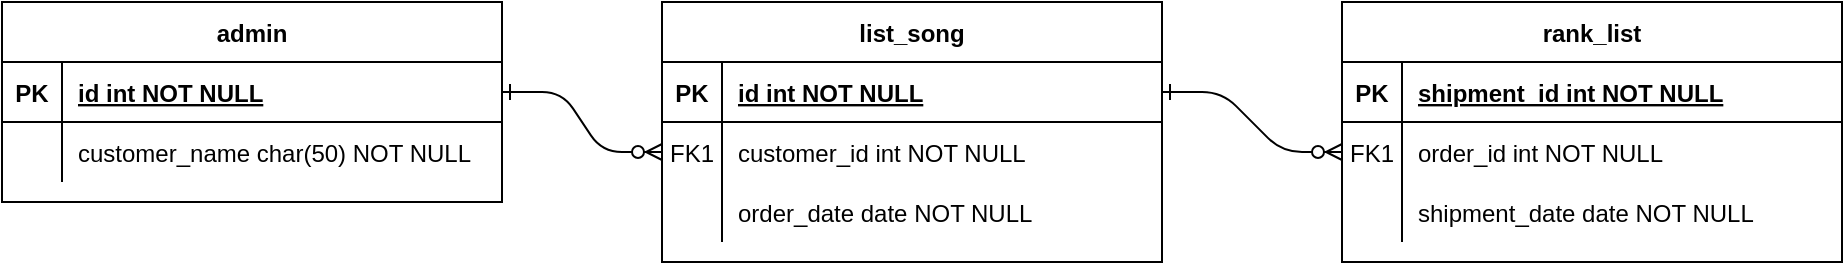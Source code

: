 <mxfile version="21.1.5" type="github" pages="3">
  <diagram id="R2lEEEUBdFMjLlhIrx00" name="Page-1">
    <mxGraphModel dx="1050" dy="581" grid="1" gridSize="10" guides="1" tooltips="1" connect="1" arrows="1" fold="1" page="1" pageScale="1" pageWidth="850" pageHeight="1100" math="0" shadow="0" extFonts="Permanent Marker^https://fonts.googleapis.com/css?family=Permanent+Marker">
      <root>
        <mxCell id="0" />
        <mxCell id="1" parent="0" />
        <mxCell id="C-vyLk0tnHw3VtMMgP7b-1" value="" style="edgeStyle=entityRelationEdgeStyle;endArrow=ERzeroToMany;startArrow=ERone;endFill=1;startFill=0;" parent="1" source="C-vyLk0tnHw3VtMMgP7b-24" target="C-vyLk0tnHw3VtMMgP7b-6" edge="1">
          <mxGeometry width="100" height="100" relative="1" as="geometry">
            <mxPoint x="230" y="660" as="sourcePoint" />
            <mxPoint x="330" y="560" as="targetPoint" />
          </mxGeometry>
        </mxCell>
        <mxCell id="C-vyLk0tnHw3VtMMgP7b-12" value="" style="edgeStyle=entityRelationEdgeStyle;endArrow=ERzeroToMany;startArrow=ERone;endFill=1;startFill=0;" parent="1" source="C-vyLk0tnHw3VtMMgP7b-3" target="C-vyLk0tnHw3VtMMgP7b-17" edge="1">
          <mxGeometry width="100" height="100" relative="1" as="geometry">
            <mxPoint x="290" y="120" as="sourcePoint" />
            <mxPoint x="350" y="145" as="targetPoint" />
          </mxGeometry>
        </mxCell>
        <mxCell id="C-vyLk0tnHw3VtMMgP7b-2" value="list_song" style="shape=table;startSize=30;container=1;collapsible=1;childLayout=tableLayout;fixedRows=1;rowLines=0;fontStyle=1;align=center;resizeLast=1;" parent="1" vertex="1">
          <mxGeometry x="340" y="60" width="250" height="130" as="geometry" />
        </mxCell>
        <mxCell id="C-vyLk0tnHw3VtMMgP7b-3" value="" style="shape=partialRectangle;collapsible=0;dropTarget=0;pointerEvents=0;fillColor=none;points=[[0,0.5],[1,0.5]];portConstraint=eastwest;top=0;left=0;right=0;bottom=1;" parent="C-vyLk0tnHw3VtMMgP7b-2" vertex="1">
          <mxGeometry y="30" width="250" height="30" as="geometry" />
        </mxCell>
        <mxCell id="C-vyLk0tnHw3VtMMgP7b-4" value="PK" style="shape=partialRectangle;overflow=hidden;connectable=0;fillColor=none;top=0;left=0;bottom=0;right=0;fontStyle=1;" parent="C-vyLk0tnHw3VtMMgP7b-3" vertex="1">
          <mxGeometry width="30" height="30" as="geometry">
            <mxRectangle width="30" height="30" as="alternateBounds" />
          </mxGeometry>
        </mxCell>
        <mxCell id="C-vyLk0tnHw3VtMMgP7b-5" value="id int NOT NULL " style="shape=partialRectangle;overflow=hidden;connectable=0;fillColor=none;top=0;left=0;bottom=0;right=0;align=left;spacingLeft=6;fontStyle=5;" parent="C-vyLk0tnHw3VtMMgP7b-3" vertex="1">
          <mxGeometry x="30" width="220" height="30" as="geometry">
            <mxRectangle width="220" height="30" as="alternateBounds" />
          </mxGeometry>
        </mxCell>
        <mxCell id="C-vyLk0tnHw3VtMMgP7b-6" value="" style="shape=partialRectangle;collapsible=0;dropTarget=0;pointerEvents=0;fillColor=none;points=[[0,0.5],[1,0.5]];portConstraint=eastwest;top=0;left=0;right=0;bottom=0;" parent="C-vyLk0tnHw3VtMMgP7b-2" vertex="1">
          <mxGeometry y="60" width="250" height="30" as="geometry" />
        </mxCell>
        <mxCell id="C-vyLk0tnHw3VtMMgP7b-7" value="FK1" style="shape=partialRectangle;overflow=hidden;connectable=0;fillColor=none;top=0;left=0;bottom=0;right=0;" parent="C-vyLk0tnHw3VtMMgP7b-6" vertex="1">
          <mxGeometry width="30" height="30" as="geometry">
            <mxRectangle width="30" height="30" as="alternateBounds" />
          </mxGeometry>
        </mxCell>
        <mxCell id="C-vyLk0tnHw3VtMMgP7b-8" value="customer_id int NOT NULL" style="shape=partialRectangle;overflow=hidden;connectable=0;fillColor=none;top=0;left=0;bottom=0;right=0;align=left;spacingLeft=6;" parent="C-vyLk0tnHw3VtMMgP7b-6" vertex="1">
          <mxGeometry x="30" width="220" height="30" as="geometry">
            <mxRectangle width="220" height="30" as="alternateBounds" />
          </mxGeometry>
        </mxCell>
        <mxCell id="C-vyLk0tnHw3VtMMgP7b-9" value="" style="shape=partialRectangle;collapsible=0;dropTarget=0;pointerEvents=0;fillColor=none;points=[[0,0.5],[1,0.5]];portConstraint=eastwest;top=0;left=0;right=0;bottom=0;" parent="C-vyLk0tnHw3VtMMgP7b-2" vertex="1">
          <mxGeometry y="90" width="250" height="30" as="geometry" />
        </mxCell>
        <mxCell id="C-vyLk0tnHw3VtMMgP7b-10" value="" style="shape=partialRectangle;overflow=hidden;connectable=0;fillColor=none;top=0;left=0;bottom=0;right=0;" parent="C-vyLk0tnHw3VtMMgP7b-9" vertex="1">
          <mxGeometry width="30" height="30" as="geometry">
            <mxRectangle width="30" height="30" as="alternateBounds" />
          </mxGeometry>
        </mxCell>
        <mxCell id="C-vyLk0tnHw3VtMMgP7b-11" value="order_date date NOT NULL" style="shape=partialRectangle;overflow=hidden;connectable=0;fillColor=none;top=0;left=0;bottom=0;right=0;align=left;spacingLeft=6;" parent="C-vyLk0tnHw3VtMMgP7b-9" vertex="1">
          <mxGeometry x="30" width="220" height="30" as="geometry">
            <mxRectangle width="220" height="30" as="alternateBounds" />
          </mxGeometry>
        </mxCell>
        <mxCell id="C-vyLk0tnHw3VtMMgP7b-13" value="rank_list" style="shape=table;startSize=30;container=1;collapsible=1;childLayout=tableLayout;fixedRows=1;rowLines=0;fontStyle=1;align=center;resizeLast=1;" parent="1" vertex="1">
          <mxGeometry x="680" y="60" width="250" height="130" as="geometry">
            <mxRectangle x="680" y="60" width="90" height="30" as="alternateBounds" />
          </mxGeometry>
        </mxCell>
        <mxCell id="C-vyLk0tnHw3VtMMgP7b-14" value="" style="shape=partialRectangle;collapsible=0;dropTarget=0;pointerEvents=0;fillColor=none;points=[[0,0.5],[1,0.5]];portConstraint=eastwest;top=0;left=0;right=0;bottom=1;" parent="C-vyLk0tnHw3VtMMgP7b-13" vertex="1">
          <mxGeometry y="30" width="250" height="30" as="geometry" />
        </mxCell>
        <mxCell id="C-vyLk0tnHw3VtMMgP7b-15" value="PK" style="shape=partialRectangle;overflow=hidden;connectable=0;fillColor=none;top=0;left=0;bottom=0;right=0;fontStyle=1;" parent="C-vyLk0tnHw3VtMMgP7b-14" vertex="1">
          <mxGeometry width="30" height="30" as="geometry">
            <mxRectangle width="30" height="30" as="alternateBounds" />
          </mxGeometry>
        </mxCell>
        <mxCell id="C-vyLk0tnHw3VtMMgP7b-16" value="shipment_id int NOT NULL " style="shape=partialRectangle;overflow=hidden;connectable=0;fillColor=none;top=0;left=0;bottom=0;right=0;align=left;spacingLeft=6;fontStyle=5;" parent="C-vyLk0tnHw3VtMMgP7b-14" vertex="1">
          <mxGeometry x="30" width="220" height="30" as="geometry">
            <mxRectangle width="220" height="30" as="alternateBounds" />
          </mxGeometry>
        </mxCell>
        <mxCell id="C-vyLk0tnHw3VtMMgP7b-17" value="" style="shape=partialRectangle;collapsible=0;dropTarget=0;pointerEvents=0;fillColor=none;points=[[0,0.5],[1,0.5]];portConstraint=eastwest;top=0;left=0;right=0;bottom=0;" parent="C-vyLk0tnHw3VtMMgP7b-13" vertex="1">
          <mxGeometry y="60" width="250" height="30" as="geometry" />
        </mxCell>
        <mxCell id="C-vyLk0tnHw3VtMMgP7b-18" value="FK1" style="shape=partialRectangle;overflow=hidden;connectable=0;fillColor=none;top=0;left=0;bottom=0;right=0;" parent="C-vyLk0tnHw3VtMMgP7b-17" vertex="1">
          <mxGeometry width="30" height="30" as="geometry">
            <mxRectangle width="30" height="30" as="alternateBounds" />
          </mxGeometry>
        </mxCell>
        <mxCell id="C-vyLk0tnHw3VtMMgP7b-19" value="order_id int NOT NULL" style="shape=partialRectangle;overflow=hidden;connectable=0;fillColor=none;top=0;left=0;bottom=0;right=0;align=left;spacingLeft=6;" parent="C-vyLk0tnHw3VtMMgP7b-17" vertex="1">
          <mxGeometry x="30" width="220" height="30" as="geometry">
            <mxRectangle width="220" height="30" as="alternateBounds" />
          </mxGeometry>
        </mxCell>
        <mxCell id="C-vyLk0tnHw3VtMMgP7b-20" value="" style="shape=partialRectangle;collapsible=0;dropTarget=0;pointerEvents=0;fillColor=none;points=[[0,0.5],[1,0.5]];portConstraint=eastwest;top=0;left=0;right=0;bottom=0;" parent="C-vyLk0tnHw3VtMMgP7b-13" vertex="1">
          <mxGeometry y="90" width="250" height="30" as="geometry" />
        </mxCell>
        <mxCell id="C-vyLk0tnHw3VtMMgP7b-21" value="" style="shape=partialRectangle;overflow=hidden;connectable=0;fillColor=none;top=0;left=0;bottom=0;right=0;" parent="C-vyLk0tnHw3VtMMgP7b-20" vertex="1">
          <mxGeometry width="30" height="30" as="geometry">
            <mxRectangle width="30" height="30" as="alternateBounds" />
          </mxGeometry>
        </mxCell>
        <mxCell id="C-vyLk0tnHw3VtMMgP7b-22" value="shipment_date date NOT NULL" style="shape=partialRectangle;overflow=hidden;connectable=0;fillColor=none;top=0;left=0;bottom=0;right=0;align=left;spacingLeft=6;" parent="C-vyLk0tnHw3VtMMgP7b-20" vertex="1">
          <mxGeometry x="30" width="220" height="30" as="geometry">
            <mxRectangle width="220" height="30" as="alternateBounds" />
          </mxGeometry>
        </mxCell>
        <mxCell id="C-vyLk0tnHw3VtMMgP7b-23" value="admin" style="shape=table;startSize=30;container=1;collapsible=1;childLayout=tableLayout;fixedRows=1;rowLines=0;fontStyle=1;align=center;resizeLast=1;" parent="1" vertex="1">
          <mxGeometry x="10" y="60" width="250" height="100" as="geometry" />
        </mxCell>
        <mxCell id="C-vyLk0tnHw3VtMMgP7b-24" value="" style="shape=partialRectangle;collapsible=0;dropTarget=0;pointerEvents=0;fillColor=none;points=[[0,0.5],[1,0.5]];portConstraint=eastwest;top=0;left=0;right=0;bottom=1;" parent="C-vyLk0tnHw3VtMMgP7b-23" vertex="1">
          <mxGeometry y="30" width="250" height="30" as="geometry" />
        </mxCell>
        <mxCell id="C-vyLk0tnHw3VtMMgP7b-25" value="PK" style="shape=partialRectangle;overflow=hidden;connectable=0;fillColor=none;top=0;left=0;bottom=0;right=0;fontStyle=1;" parent="C-vyLk0tnHw3VtMMgP7b-24" vertex="1">
          <mxGeometry width="30" height="30" as="geometry">
            <mxRectangle width="30" height="30" as="alternateBounds" />
          </mxGeometry>
        </mxCell>
        <mxCell id="C-vyLk0tnHw3VtMMgP7b-26" value="id int NOT NULL " style="shape=partialRectangle;overflow=hidden;connectable=0;fillColor=none;top=0;left=0;bottom=0;right=0;align=left;spacingLeft=6;fontStyle=5;" parent="C-vyLk0tnHw3VtMMgP7b-24" vertex="1">
          <mxGeometry x="30" width="220" height="30" as="geometry">
            <mxRectangle width="220" height="30" as="alternateBounds" />
          </mxGeometry>
        </mxCell>
        <mxCell id="C-vyLk0tnHw3VtMMgP7b-27" value="" style="shape=partialRectangle;collapsible=0;dropTarget=0;pointerEvents=0;fillColor=none;points=[[0,0.5],[1,0.5]];portConstraint=eastwest;top=0;left=0;right=0;bottom=0;" parent="C-vyLk0tnHw3VtMMgP7b-23" vertex="1">
          <mxGeometry y="60" width="250" height="30" as="geometry" />
        </mxCell>
        <mxCell id="C-vyLk0tnHw3VtMMgP7b-28" value="" style="shape=partialRectangle;overflow=hidden;connectable=0;fillColor=none;top=0;left=0;bottom=0;right=0;" parent="C-vyLk0tnHw3VtMMgP7b-27" vertex="1">
          <mxGeometry width="30" height="30" as="geometry">
            <mxRectangle width="30" height="30" as="alternateBounds" />
          </mxGeometry>
        </mxCell>
        <mxCell id="C-vyLk0tnHw3VtMMgP7b-29" value="customer_name char(50) NOT NULL" style="shape=partialRectangle;overflow=hidden;connectable=0;fillColor=none;top=0;left=0;bottom=0;right=0;align=left;spacingLeft=6;" parent="C-vyLk0tnHw3VtMMgP7b-27" vertex="1">
          <mxGeometry x="30" width="220" height="30" as="geometry">
            <mxRectangle width="220" height="30" as="alternateBounds" />
          </mxGeometry>
        </mxCell>
      </root>
    </mxGraphModel>
  </diagram>
  <diagram id="jyQ95SC-Hx__g08W4W1G" name="用户功能E-R图">
    <mxGraphModel dx="1235" dy="684" grid="1" gridSize="10" guides="1" tooltips="1" connect="1" arrows="1" fold="1" page="1" pageScale="1" pageWidth="827" pageHeight="1169" math="0" shadow="0">
      <root>
        <mxCell id="0" />
        <mxCell id="1" parent="0" />
        <mxCell id="ZKrpoQ9ZRd4FLC7jH9U--3" value="&lt;u&gt;用户id&lt;/u&gt;" style="ellipse;whiteSpace=wrap;html=1;" vertex="1" parent="1">
          <mxGeometry x="30" y="180" width="120" height="80" as="geometry" />
        </mxCell>
        <mxCell id="ZKrpoQ9ZRd4FLC7jH9U--4" value="用户名username" style="ellipse;whiteSpace=wrap;html=1;" vertex="1" parent="1">
          <mxGeometry x="30" y="310" width="120" height="80" as="geometry" />
        </mxCell>
        <mxCell id="ZKrpoQ9ZRd4FLC7jH9U--5" value="用户" style="rounded=0;whiteSpace=wrap;html=1;" vertex="1" parent="1">
          <mxGeometry x="190" y="260" width="120" height="60" as="geometry" />
        </mxCell>
        <mxCell id="ZKrpoQ9ZRd4FLC7jH9U--6" value="功能" style="rhombus;whiteSpace=wrap;html=1;" vertex="1" parent="1">
          <mxGeometry x="374" y="250" width="80" height="80" as="geometry" />
        </mxCell>
        <mxCell id="ZKrpoQ9ZRd4FLC7jH9U--7" value="收藏" style="rounded=0;whiteSpace=wrap;html=1;" vertex="1" parent="1">
          <mxGeometry x="570" y="120" width="120" height="60" as="geometry" />
        </mxCell>
        <mxCell id="ZKrpoQ9ZRd4FLC7jH9U--9" value="歌曲id" style="ellipse;whiteSpace=wrap;html=1;" vertex="1" parent="1">
          <mxGeometry x="490" y="10" width="120" height="80" as="geometry" />
        </mxCell>
        <mxCell id="ZKrpoQ9ZRd4FLC7jH9U--10" value="歌曲名name" style="ellipse;whiteSpace=wrap;html=1;" vertex="1" parent="1">
          <mxGeometry x="660" y="10" width="120" height="80" as="geometry" />
        </mxCell>
        <mxCell id="ZKrpoQ9ZRd4FLC7jH9U--13" value="" style="endArrow=none;html=1;rounded=0;entryX=0;entryY=0.25;entryDx=0;entryDy=0;" edge="1" parent="1" source="ZKrpoQ9ZRd4FLC7jH9U--3" target="ZKrpoQ9ZRd4FLC7jH9U--5">
          <mxGeometry width="50" height="50" relative="1" as="geometry">
            <mxPoint x="390" y="330" as="sourcePoint" />
            <mxPoint x="440" y="280" as="targetPoint" />
          </mxGeometry>
        </mxCell>
        <mxCell id="ZKrpoQ9ZRd4FLC7jH9U--14" value="" style="endArrow=none;html=1;rounded=0;entryX=0.953;entryY=0.217;entryDx=0;entryDy=0;entryPerimeter=0;exitX=0;exitY=0.63;exitDx=0;exitDy=0;exitPerimeter=0;" edge="1" parent="1" source="ZKrpoQ9ZRd4FLC7jH9U--5" target="ZKrpoQ9ZRd4FLC7jH9U--4">
          <mxGeometry width="50" height="50" relative="1" as="geometry">
            <mxPoint x="146" y="255" as="sourcePoint" />
            <mxPoint x="200" y="285" as="targetPoint" />
          </mxGeometry>
        </mxCell>
        <mxCell id="ZKrpoQ9ZRd4FLC7jH9U--16" value="" style="endArrow=none;html=1;rounded=0;entryX=1;entryY=0.5;entryDx=0;entryDy=0;exitX=0;exitY=0.5;exitDx=0;exitDy=0;" edge="1" parent="1" source="ZKrpoQ9ZRd4FLC7jH9U--6" target="ZKrpoQ9ZRd4FLC7jH9U--5">
          <mxGeometry width="50" height="50" relative="1" as="geometry">
            <mxPoint x="366" y="205.5" as="sourcePoint" />
            <mxPoint x="320" y="234.5" as="targetPoint" />
          </mxGeometry>
        </mxCell>
        <mxCell id="ZKrpoQ9ZRd4FLC7jH9U--18" value="" style="endArrow=none;html=1;rounded=0;entryX=1;entryY=0.5;entryDx=0;entryDy=0;exitX=0;exitY=0.5;exitDx=0;exitDy=0;" edge="1" parent="1" source="ZKrpoQ9ZRd4FLC7jH9U--7" target="ZKrpoQ9ZRd4FLC7jH9U--6">
          <mxGeometry width="50" height="50" relative="1" as="geometry">
            <mxPoint x="420" y="300" as="sourcePoint" />
            <mxPoint x="320" y="300" as="targetPoint" />
          </mxGeometry>
        </mxCell>
        <mxCell id="ZKrpoQ9ZRd4FLC7jH9U--19" value="" style="endArrow=none;html=1;rounded=0;entryX=0.75;entryY=0;entryDx=0;entryDy=0;exitX=0.377;exitY=0.988;exitDx=0;exitDy=0;exitPerimeter=0;" edge="1" parent="1" source="ZKrpoQ9ZRd4FLC7jH9U--10" target="ZKrpoQ9ZRd4FLC7jH9U--7">
          <mxGeometry width="50" height="50" relative="1" as="geometry">
            <mxPoint x="580" y="160" as="sourcePoint" />
            <mxPoint x="480" y="160" as="targetPoint" />
          </mxGeometry>
        </mxCell>
        <mxCell id="ZKrpoQ9ZRd4FLC7jH9U--20" value="" style="endArrow=none;html=1;rounded=0;entryX=0.25;entryY=0;entryDx=0;entryDy=0;exitX=0.713;exitY=0.978;exitDx=0;exitDy=0;exitPerimeter=0;" edge="1" parent="1" source="ZKrpoQ9ZRd4FLC7jH9U--9" target="ZKrpoQ9ZRd4FLC7jH9U--7">
          <mxGeometry width="50" height="50" relative="1" as="geometry">
            <mxPoint x="715" y="99" as="sourcePoint" />
            <mxPoint x="670" y="130" as="targetPoint" />
          </mxGeometry>
        </mxCell>
        <mxCell id="ZKrpoQ9ZRd4FLC7jH9U--23" value="评论" style="rounded=0;whiteSpace=wrap;html=1;" vertex="1" parent="1">
          <mxGeometry x="570" y="280" width="120" height="60" as="geometry" />
        </mxCell>
        <mxCell id="ZKrpoQ9ZRd4FLC7jH9U--24" value="歌曲id" style="ellipse;whiteSpace=wrap;html=1;" vertex="1" parent="1">
          <mxGeometry x="700" y="450" width="120" height="80" as="geometry" />
        </mxCell>
        <mxCell id="ZKrpoQ9ZRd4FLC7jH9U--25" value="评论content" style="ellipse;whiteSpace=wrap;html=1;" vertex="1" parent="1">
          <mxGeometry x="440" y="450" width="120" height="80" as="geometry" />
        </mxCell>
        <mxCell id="ZKrpoQ9ZRd4FLC7jH9U--26" value="" style="endArrow=none;html=1;rounded=0;exitX=0.25;exitY=1;exitDx=0;exitDy=0;entryX=0.5;entryY=0;entryDx=0;entryDy=0;" edge="1" parent="1" source="ZKrpoQ9ZRd4FLC7jH9U--23" target="ZKrpoQ9ZRd4FLC7jH9U--25">
          <mxGeometry width="50" height="50" relative="1" as="geometry">
            <mxPoint x="586" y="98" as="sourcePoint" />
            <mxPoint x="490" y="350" as="targetPoint" />
          </mxGeometry>
        </mxCell>
        <mxCell id="ZKrpoQ9ZRd4FLC7jH9U--27" value="" style="endArrow=none;html=1;rounded=0;exitX=0.75;exitY=1;exitDx=0;exitDy=0;entryX=0.5;entryY=0;entryDx=0;entryDy=0;" edge="1" parent="1" source="ZKrpoQ9ZRd4FLC7jH9U--23" target="ZKrpoQ9ZRd4FLC7jH9U--24">
          <mxGeometry width="50" height="50" relative="1" as="geometry">
            <mxPoint x="610" y="330" as="sourcePoint" />
            <mxPoint x="560" y="370" as="targetPoint" />
          </mxGeometry>
        </mxCell>
        <mxCell id="ZKrpoQ9ZRd4FLC7jH9U--28" value="歌单id" style="ellipse;whiteSpace=wrap;html=1;" vertex="1" parent="1">
          <mxGeometry x="570" y="450" width="120" height="80" as="geometry" />
        </mxCell>
        <mxCell id="ZKrpoQ9ZRd4FLC7jH9U--29" value="" style="endArrow=none;html=1;rounded=0;exitX=0.5;exitY=1;exitDx=0;exitDy=0;entryX=0.5;entryY=0;entryDx=0;entryDy=0;" edge="1" parent="1" source="ZKrpoQ9ZRd4FLC7jH9U--23" target="ZKrpoQ9ZRd4FLC7jH9U--28">
          <mxGeometry width="50" height="50" relative="1" as="geometry">
            <mxPoint x="610" y="330" as="sourcePoint" />
            <mxPoint x="470" y="370" as="targetPoint" />
          </mxGeometry>
        </mxCell>
        <mxCell id="ZKrpoQ9ZRd4FLC7jH9U--30" value="" style="endArrow=none;html=1;rounded=0;exitX=0;exitY=0.5;exitDx=0;exitDy=0;entryX=1;entryY=0.5;entryDx=0;entryDy=0;" edge="1" parent="1" source="ZKrpoQ9ZRd4FLC7jH9U--23" target="ZKrpoQ9ZRd4FLC7jH9U--6">
          <mxGeometry width="50" height="50" relative="1" as="geometry">
            <mxPoint x="610" y="330" as="sourcePoint" />
            <mxPoint x="470" y="370" as="targetPoint" />
          </mxGeometry>
        </mxCell>
        <mxCell id="ZKrpoQ9ZRd4FLC7jH9U--31" value="评论id" style="ellipse;whiteSpace=wrap;html=1;" vertex="1" parent="1">
          <mxGeometry x="310" y="450" width="120" height="80" as="geometry" />
        </mxCell>
        <mxCell id="ZKrpoQ9ZRd4FLC7jH9U--33" value="" style="endArrow=none;html=1;rounded=0;exitX=0.5;exitY=0;exitDx=0;exitDy=0;entryX=0;entryY=1;entryDx=0;entryDy=0;" edge="1" parent="1" source="ZKrpoQ9ZRd4FLC7jH9U--31" target="ZKrpoQ9ZRd4FLC7jH9U--23">
          <mxGeometry width="50" height="50" relative="1" as="geometry">
            <mxPoint x="580" y="390" as="sourcePoint" />
            <mxPoint x="400" y="380" as="targetPoint" />
          </mxGeometry>
        </mxCell>
        <mxCell id="ZKrpoQ9ZRd4FLC7jH9U--34" value="n" style="text;html=1;strokeColor=none;fillColor=none;align=center;verticalAlign=middle;whiteSpace=wrap;rounded=0;" vertex="1" parent="1">
          <mxGeometry x="490" y="275" width="60" height="30" as="geometry" />
        </mxCell>
        <mxCell id="ZKrpoQ9ZRd4FLC7jH9U--35" value="听歌" style="rounded=0;whiteSpace=wrap;html=1;" vertex="1" parent="1">
          <mxGeometry x="354" y="130" width="120" height="60" as="geometry" />
        </mxCell>
        <mxCell id="ZKrpoQ9ZRd4FLC7jH9U--36" value="" style="endArrow=none;html=1;rounded=0;entryX=0.5;entryY=0;entryDx=0;entryDy=0;exitX=0.5;exitY=1;exitDx=0;exitDy=0;" edge="1" parent="1" source="ZKrpoQ9ZRd4FLC7jH9U--35" target="ZKrpoQ9ZRd4FLC7jH9U--6">
          <mxGeometry width="50" height="50" relative="1" as="geometry">
            <mxPoint x="384" y="300" as="sourcePoint" />
            <mxPoint x="320" y="300" as="targetPoint" />
          </mxGeometry>
        </mxCell>
        <mxCell id="ZKrpoQ9ZRd4FLC7jH9U--37" value="1" style="text;html=1;strokeColor=none;fillColor=none;align=center;verticalAlign=middle;whiteSpace=wrap;rounded=0;" vertex="1" parent="1">
          <mxGeometry x="314" y="260" width="60" height="30" as="geometry" />
        </mxCell>
        <mxCell id="yoGVHRX4z0ghEQUlBV3K-1" value="1" style="text;html=1;strokeColor=none;fillColor=none;align=center;verticalAlign=middle;whiteSpace=wrap;rounded=0;" vertex="1" parent="1">
          <mxGeometry x="354" y="205" width="60" height="30" as="geometry" />
        </mxCell>
        <mxCell id="yoGVHRX4z0ghEQUlBV3K-2" value="n" style="text;html=1;strokeColor=none;fillColor=none;align=center;verticalAlign=middle;whiteSpace=wrap;rounded=0;" vertex="1" parent="1">
          <mxGeometry x="470" y="190" width="60" height="30" as="geometry" />
        </mxCell>
      </root>
    </mxGraphModel>
  </diagram>
  <diagram id="Xlqfkf44yJbjbVJczW7c" name="管理员功能E-R图">
    <mxGraphModel dx="1615" dy="894" grid="1" gridSize="10" guides="1" tooltips="1" connect="1" arrows="1" fold="1" page="1" pageScale="1" pageWidth="827" pageHeight="1169" math="0" shadow="0">
      <root>
        <mxCell id="0" />
        <mxCell id="1" parent="0" />
        <mxCell id="Nso_nMV0XjAub5vmapSR-1" value="&lt;u&gt;管理员id&lt;/u&gt;" style="ellipse;whiteSpace=wrap;html=1;" vertex="1" parent="1">
          <mxGeometry x="30" y="180" width="120" height="80" as="geometry" />
        </mxCell>
        <mxCell id="Nso_nMV0XjAub5vmapSR-2" value="管理员name" style="ellipse;whiteSpace=wrap;html=1;" vertex="1" parent="1">
          <mxGeometry x="30" y="310" width="120" height="80" as="geometry" />
        </mxCell>
        <mxCell id="Nso_nMV0XjAub5vmapSR-3" value="管理员" style="rounded=0;whiteSpace=wrap;html=1;" vertex="1" parent="1">
          <mxGeometry x="190" y="260" width="120" height="60" as="geometry" />
        </mxCell>
        <mxCell id="Nso_nMV0XjAub5vmapSR-4" value="管理" style="rhombus;whiteSpace=wrap;html=1;" vertex="1" parent="1">
          <mxGeometry x="374" y="250" width="80" height="80" as="geometry" />
        </mxCell>
        <mxCell id="Nso_nMV0XjAub5vmapSR-5" value="收藏管理" style="rounded=0;whiteSpace=wrap;html=1;" vertex="1" parent="1">
          <mxGeometry x="570" y="120" width="120" height="60" as="geometry" />
        </mxCell>
        <mxCell id="Nso_nMV0XjAub5vmapSR-6" value="歌曲id" style="ellipse;whiteSpace=wrap;html=1;" vertex="1" parent="1">
          <mxGeometry x="490" y="10" width="120" height="80" as="geometry" />
        </mxCell>
        <mxCell id="Nso_nMV0XjAub5vmapSR-7" value="歌曲名name" style="ellipse;whiteSpace=wrap;html=1;" vertex="1" parent="1">
          <mxGeometry x="660" y="10" width="120" height="80" as="geometry" />
        </mxCell>
        <mxCell id="Nso_nMV0XjAub5vmapSR-8" value="" style="endArrow=none;html=1;rounded=0;entryX=0;entryY=0.25;entryDx=0;entryDy=0;" edge="1" parent="1" source="Nso_nMV0XjAub5vmapSR-1" target="Nso_nMV0XjAub5vmapSR-3">
          <mxGeometry width="50" height="50" relative="1" as="geometry">
            <mxPoint x="390" y="330" as="sourcePoint" />
            <mxPoint x="440" y="280" as="targetPoint" />
          </mxGeometry>
        </mxCell>
        <mxCell id="Nso_nMV0XjAub5vmapSR-9" value="" style="endArrow=none;html=1;rounded=0;entryX=0.953;entryY=0.217;entryDx=0;entryDy=0;entryPerimeter=0;exitX=0;exitY=0.63;exitDx=0;exitDy=0;exitPerimeter=0;" edge="1" parent="1" source="Nso_nMV0XjAub5vmapSR-3" target="Nso_nMV0XjAub5vmapSR-2">
          <mxGeometry width="50" height="50" relative="1" as="geometry">
            <mxPoint x="146" y="255" as="sourcePoint" />
            <mxPoint x="200" y="285" as="targetPoint" />
          </mxGeometry>
        </mxCell>
        <mxCell id="Nso_nMV0XjAub5vmapSR-10" value="" style="endArrow=none;html=1;rounded=0;entryX=1;entryY=0.5;entryDx=0;entryDy=0;exitX=0;exitY=0.5;exitDx=0;exitDy=0;" edge="1" parent="1" source="Nso_nMV0XjAub5vmapSR-4" target="Nso_nMV0XjAub5vmapSR-3">
          <mxGeometry width="50" height="50" relative="1" as="geometry">
            <mxPoint x="366" y="205.5" as="sourcePoint" />
            <mxPoint x="320" y="234.5" as="targetPoint" />
          </mxGeometry>
        </mxCell>
        <mxCell id="Nso_nMV0XjAub5vmapSR-11" value="" style="endArrow=none;html=1;rounded=0;entryX=1;entryY=0.5;entryDx=0;entryDy=0;exitX=0;exitY=0.5;exitDx=0;exitDy=0;" edge="1" parent="1" source="Nso_nMV0XjAub5vmapSR-5" target="Nso_nMV0XjAub5vmapSR-4">
          <mxGeometry width="50" height="50" relative="1" as="geometry">
            <mxPoint x="420" y="300" as="sourcePoint" />
            <mxPoint x="320" y="300" as="targetPoint" />
          </mxGeometry>
        </mxCell>
        <mxCell id="Nso_nMV0XjAub5vmapSR-12" value="" style="endArrow=none;html=1;rounded=0;entryX=0.75;entryY=0;entryDx=0;entryDy=0;exitX=0.377;exitY=0.988;exitDx=0;exitDy=0;exitPerimeter=0;" edge="1" parent="1" source="Nso_nMV0XjAub5vmapSR-7" target="Nso_nMV0XjAub5vmapSR-5">
          <mxGeometry width="50" height="50" relative="1" as="geometry">
            <mxPoint x="580" y="160" as="sourcePoint" />
            <mxPoint x="480" y="160" as="targetPoint" />
          </mxGeometry>
        </mxCell>
        <mxCell id="Nso_nMV0XjAub5vmapSR-13" value="" style="endArrow=none;html=1;rounded=0;entryX=0.25;entryY=0;entryDx=0;entryDy=0;exitX=0.713;exitY=0.978;exitDx=0;exitDy=0;exitPerimeter=0;" edge="1" parent="1" source="Nso_nMV0XjAub5vmapSR-6" target="Nso_nMV0XjAub5vmapSR-5">
          <mxGeometry width="50" height="50" relative="1" as="geometry">
            <mxPoint x="715" y="99" as="sourcePoint" />
            <mxPoint x="670" y="130" as="targetPoint" />
          </mxGeometry>
        </mxCell>
        <mxCell id="Nso_nMV0XjAub5vmapSR-14" value="评论管理" style="rounded=0;whiteSpace=wrap;html=1;" vertex="1" parent="1">
          <mxGeometry x="436.5" y="660" width="120" height="60" as="geometry" />
        </mxCell>
        <mxCell id="Nso_nMV0XjAub5vmapSR-15" value="歌曲id" style="ellipse;whiteSpace=wrap;html=1;" vertex="1" parent="1">
          <mxGeometry x="566.5" y="830" width="120" height="80" as="geometry" />
        </mxCell>
        <mxCell id="Nso_nMV0XjAub5vmapSR-16" value="评论content" style="ellipse;whiteSpace=wrap;html=1;" vertex="1" parent="1">
          <mxGeometry x="286.5" y="830" width="120" height="80" as="geometry" />
        </mxCell>
        <mxCell id="Nso_nMV0XjAub5vmapSR-17" value="" style="endArrow=none;html=1;rounded=0;exitX=0.25;exitY=1;exitDx=0;exitDy=0;entryX=0.5;entryY=0;entryDx=0;entryDy=0;" edge="1" parent="1" source="Nso_nMV0XjAub5vmapSR-14" target="Nso_nMV0XjAub5vmapSR-16">
          <mxGeometry width="50" height="50" relative="1" as="geometry">
            <mxPoint x="312.5" y="298" as="sourcePoint" />
            <mxPoint x="216.5" y="550" as="targetPoint" />
          </mxGeometry>
        </mxCell>
        <mxCell id="Nso_nMV0XjAub5vmapSR-18" value="" style="endArrow=none;html=1;rounded=0;exitX=0.75;exitY=1;exitDx=0;exitDy=0;entryX=0.5;entryY=0;entryDx=0;entryDy=0;" edge="1" parent="1" source="Nso_nMV0XjAub5vmapSR-14" target="Nso_nMV0XjAub5vmapSR-15">
          <mxGeometry width="50" height="50" relative="1" as="geometry">
            <mxPoint x="476.5" y="710" as="sourcePoint" />
            <mxPoint x="426.5" y="750" as="targetPoint" />
          </mxGeometry>
        </mxCell>
        <mxCell id="Nso_nMV0XjAub5vmapSR-19" value="歌单id" style="ellipse;whiteSpace=wrap;html=1;" vertex="1" parent="1">
          <mxGeometry x="436.5" y="830" width="120" height="80" as="geometry" />
        </mxCell>
        <mxCell id="Nso_nMV0XjAub5vmapSR-20" value="" style="endArrow=none;html=1;rounded=0;exitX=0.5;exitY=1;exitDx=0;exitDy=0;entryX=0.5;entryY=0;entryDx=0;entryDy=0;" edge="1" parent="1" source="Nso_nMV0XjAub5vmapSR-14" target="Nso_nMV0XjAub5vmapSR-19">
          <mxGeometry width="50" height="50" relative="1" as="geometry">
            <mxPoint x="476.5" y="710" as="sourcePoint" />
            <mxPoint x="336.5" y="750" as="targetPoint" />
          </mxGeometry>
        </mxCell>
        <mxCell id="Nso_nMV0XjAub5vmapSR-21" value="" style="endArrow=none;html=1;rounded=0;exitX=0.5;exitY=0;exitDx=0;exitDy=0;entryX=1;entryY=0.5;entryDx=0;entryDy=0;" edge="1" parent="1" source="Nso_nMV0XjAub5vmapSR-14" target="Nso_nMV0XjAub5vmapSR-4">
          <mxGeometry width="50" height="50" relative="1" as="geometry">
            <mxPoint x="610" y="330" as="sourcePoint" />
            <mxPoint x="470" y="370" as="targetPoint" />
          </mxGeometry>
        </mxCell>
        <mxCell id="Nso_nMV0XjAub5vmapSR-22" value="评论id" style="ellipse;whiteSpace=wrap;html=1;" vertex="1" parent="1">
          <mxGeometry x="140" y="830" width="120" height="80" as="geometry" />
        </mxCell>
        <mxCell id="Nso_nMV0XjAub5vmapSR-23" value="" style="endArrow=none;html=1;rounded=0;exitX=0.5;exitY=0;exitDx=0;exitDy=0;entryX=0;entryY=1;entryDx=0;entryDy=0;" edge="1" parent="1" source="Nso_nMV0XjAub5vmapSR-22" target="Nso_nMV0XjAub5vmapSR-14">
          <mxGeometry width="50" height="50" relative="1" as="geometry">
            <mxPoint x="306.5" y="590" as="sourcePoint" />
            <mxPoint x="126.5" y="580" as="targetPoint" />
          </mxGeometry>
        </mxCell>
        <mxCell id="Nso_nMV0XjAub5vmapSR-24" value="n" style="text;html=1;strokeColor=none;fillColor=none;align=center;verticalAlign=middle;whiteSpace=wrap;rounded=0;" vertex="1" parent="1">
          <mxGeometry x="570" y="275" width="60" height="30" as="geometry" />
        </mxCell>
        <mxCell id="Nso_nMV0XjAub5vmapSR-25" value="听歌" style="rounded=0;whiteSpace=wrap;html=1;" vertex="1" parent="1">
          <mxGeometry x="354" y="130" width="120" height="60" as="geometry" />
        </mxCell>
        <mxCell id="Nso_nMV0XjAub5vmapSR-26" value="" style="endArrow=none;html=1;rounded=0;entryX=0.5;entryY=0;entryDx=0;entryDy=0;exitX=0.5;exitY=1;exitDx=0;exitDy=0;" edge="1" parent="1" source="Nso_nMV0XjAub5vmapSR-25" target="Nso_nMV0XjAub5vmapSR-4">
          <mxGeometry width="50" height="50" relative="1" as="geometry">
            <mxPoint x="384" y="300" as="sourcePoint" />
            <mxPoint x="320" y="300" as="targetPoint" />
          </mxGeometry>
        </mxCell>
        <mxCell id="Nso_nMV0XjAub5vmapSR-27" value="1" style="text;html=1;strokeColor=none;fillColor=none;align=center;verticalAlign=middle;whiteSpace=wrap;rounded=0;" vertex="1" parent="1">
          <mxGeometry x="314" y="260" width="60" height="30" as="geometry" />
        </mxCell>
        <mxCell id="Nso_nMV0XjAub5vmapSR-28" value="" style="endArrow=none;html=1;rounded=0;exitX=1;exitY=0.5;exitDx=0;exitDy=0;entryX=0;entryY=0.5;entryDx=0;entryDy=0;" edge="1" parent="1" source="Nso_nMV0XjAub5vmapSR-4" target="Nso_nMV0XjAub5vmapSR-29">
          <mxGeometry width="50" height="50" relative="1" as="geometry">
            <mxPoint x="230" y="360" as="sourcePoint" />
            <mxPoint x="700" y="320" as="targetPoint" />
          </mxGeometry>
        </mxCell>
        <mxCell id="Nso_nMV0XjAub5vmapSR-29" value="用户管理" style="rounded=0;whiteSpace=wrap;html=1;" vertex="1" parent="1">
          <mxGeometry x="710" y="290" width="120" height="60" as="geometry" />
        </mxCell>
        <mxCell id="Nso_nMV0XjAub5vmapSR-30" value="用户id" style="ellipse;whiteSpace=wrap;html=1;" vertex="1" parent="1">
          <mxGeometry x="660" y="195" width="120" height="80" as="geometry" />
        </mxCell>
        <mxCell id="Nso_nMV0XjAub5vmapSR-31" value="用户password" style="ellipse;whiteSpace=wrap;html=1;" vertex="1" parent="1">
          <mxGeometry x="810" y="195" width="120" height="80" as="geometry" />
        </mxCell>
        <mxCell id="Nso_nMV0XjAub5vmapSR-32" value="" style="endArrow=none;html=1;rounded=0;entryX=0.75;entryY=0;entryDx=0;entryDy=0;exitX=0.377;exitY=0.988;exitDx=0;exitDy=0;exitPerimeter=0;" edge="1" parent="1" source="Nso_nMV0XjAub5vmapSR-31" target="Nso_nMV0XjAub5vmapSR-29">
          <mxGeometry width="50" height="50" relative="1" as="geometry">
            <mxPoint x="790" y="310" as="sourcePoint" />
            <mxPoint x="690" y="310" as="targetPoint" />
          </mxGeometry>
        </mxCell>
        <mxCell id="Nso_nMV0XjAub5vmapSR-33" value="" style="endArrow=none;html=1;rounded=0;entryX=0.25;entryY=0;entryDx=0;entryDy=0;exitX=0.5;exitY=1;exitDx=0;exitDy=0;" edge="1" parent="1" source="Nso_nMV0XjAub5vmapSR-30" target="Nso_nMV0XjAub5vmapSR-29">
          <mxGeometry width="50" height="50" relative="1" as="geometry">
            <mxPoint x="925" y="249" as="sourcePoint" />
            <mxPoint x="880" y="280" as="targetPoint" />
          </mxGeometry>
        </mxCell>
        <mxCell id="Nso_nMV0XjAub5vmapSR-35" value="歌单管理" style="rounded=0;whiteSpace=wrap;html=1;" vertex="1" parent="1">
          <mxGeometry x="710" y="465" width="120" height="60" as="geometry" />
        </mxCell>
        <mxCell id="Nso_nMV0XjAub5vmapSR-36" value="歌单id" style="ellipse;whiteSpace=wrap;html=1;" vertex="1" parent="1">
          <mxGeometry x="660" y="370" width="120" height="80" as="geometry" />
        </mxCell>
        <mxCell id="Nso_nMV0XjAub5vmapSR-37" value="歌曲id" style="ellipse;whiteSpace=wrap;html=1;" vertex="1" parent="1">
          <mxGeometry x="910" y="420" width="120" height="80" as="geometry" />
        </mxCell>
        <mxCell id="Nso_nMV0XjAub5vmapSR-38" value="" style="endArrow=none;html=1;rounded=0;entryX=1;entryY=0.25;entryDx=0;entryDy=0;exitX=0;exitY=0.5;exitDx=0;exitDy=0;" edge="1" parent="1" source="Nso_nMV0XjAub5vmapSR-37" target="Nso_nMV0XjAub5vmapSR-35">
          <mxGeometry width="50" height="50" relative="1" as="geometry">
            <mxPoint x="790" y="485" as="sourcePoint" />
            <mxPoint x="690" y="485" as="targetPoint" />
          </mxGeometry>
        </mxCell>
        <mxCell id="Nso_nMV0XjAub5vmapSR-39" value="" style="endArrow=none;html=1;rounded=0;entryX=0.25;entryY=0;entryDx=0;entryDy=0;exitX=0.5;exitY=1;exitDx=0;exitDy=0;" edge="1" parent="1" source="Nso_nMV0XjAub5vmapSR-36" target="Nso_nMV0XjAub5vmapSR-35">
          <mxGeometry width="50" height="50" relative="1" as="geometry">
            <mxPoint x="925" y="424" as="sourcePoint" />
            <mxPoint x="880" y="455" as="targetPoint" />
          </mxGeometry>
        </mxCell>
        <mxCell id="Nso_nMV0XjAub5vmapSR-40" value="歌单name" style="ellipse;whiteSpace=wrap;html=1;" vertex="1" parent="1">
          <mxGeometry x="800" y="370" width="120" height="80" as="geometry" />
        </mxCell>
        <mxCell id="Nso_nMV0XjAub5vmapSR-41" value="歌曲name" style="ellipse;whiteSpace=wrap;html=1;" vertex="1" parent="1">
          <mxGeometry x="920" y="510" width="120" height="80" as="geometry" />
        </mxCell>
        <mxCell id="Nso_nMV0XjAub5vmapSR-42" value="" style="endArrow=none;html=1;rounded=0;entryX=1;entryY=0.75;entryDx=0;entryDy=0;exitX=0;exitY=0.5;exitDx=0;exitDy=0;" edge="1" parent="1" source="Nso_nMV0XjAub5vmapSR-41" target="Nso_nMV0XjAub5vmapSR-35">
          <mxGeometry width="50" height="50" relative="1" as="geometry">
            <mxPoint x="965" y="509" as="sourcePoint" />
            <mxPoint x="840" y="490" as="targetPoint" />
          </mxGeometry>
        </mxCell>
        <mxCell id="Nso_nMV0XjAub5vmapSR-43" value="" style="endArrow=none;html=1;rounded=0;entryX=0.75;entryY=0;entryDx=0;entryDy=0;exitX=0;exitY=1;exitDx=0;exitDy=0;" edge="1" parent="1" source="Nso_nMV0XjAub5vmapSR-40" target="Nso_nMV0XjAub5vmapSR-35">
          <mxGeometry width="50" height="50" relative="1" as="geometry">
            <mxPoint x="730" y="460" as="sourcePoint" />
            <mxPoint x="750" y="475" as="targetPoint" />
          </mxGeometry>
        </mxCell>
        <mxCell id="Nso_nMV0XjAub5vmapSR-44" value="歌单管理" style="rounded=0;whiteSpace=wrap;html=1;" vertex="1" parent="1">
          <mxGeometry x="660" y="690" width="120" height="60" as="geometry" />
        </mxCell>
        <mxCell id="Nso_nMV0XjAub5vmapSR-45" value="歌单id" style="ellipse;whiteSpace=wrap;html=1;" vertex="1" parent="1">
          <mxGeometry x="827" y="610" width="120" height="80" as="geometry" />
        </mxCell>
        <mxCell id="Nso_nMV0XjAub5vmapSR-46" value="歌曲id" style="ellipse;whiteSpace=wrap;html=1;" vertex="1" parent="1">
          <mxGeometry x="940" y="790" width="120" height="80" as="geometry" />
        </mxCell>
        <mxCell id="Nso_nMV0XjAub5vmapSR-47" value="" style="endArrow=none;html=1;rounded=0;entryX=1;entryY=0.5;entryDx=0;entryDy=0;exitX=0;exitY=0.5;exitDx=0;exitDy=0;" edge="1" parent="1" source="Nso_nMV0XjAub5vmapSR-46" target="Nso_nMV0XjAub5vmapSR-44">
          <mxGeometry width="50" height="50" relative="1" as="geometry">
            <mxPoint x="770" y="725" as="sourcePoint" />
            <mxPoint x="670" y="725" as="targetPoint" />
          </mxGeometry>
        </mxCell>
        <mxCell id="Nso_nMV0XjAub5vmapSR-48" value="" style="endArrow=none;html=1;rounded=0;entryX=0.75;entryY=0;entryDx=0;entryDy=0;exitX=0;exitY=0.5;exitDx=0;exitDy=0;" edge="1" parent="1" source="Nso_nMV0XjAub5vmapSR-45" target="Nso_nMV0XjAub5vmapSR-44">
          <mxGeometry width="50" height="50" relative="1" as="geometry">
            <mxPoint x="905" y="664" as="sourcePoint" />
            <mxPoint x="860" y="695" as="targetPoint" />
          </mxGeometry>
        </mxCell>
        <mxCell id="Nso_nMV0XjAub5vmapSR-49" value="歌单name" style="ellipse;whiteSpace=wrap;html=1;" vertex="1" parent="1">
          <mxGeometry x="900" y="690" width="120" height="80" as="geometry" />
        </mxCell>
        <mxCell id="Nso_nMV0XjAub5vmapSR-50" value="歌曲name" style="ellipse;whiteSpace=wrap;html=1;" vertex="1" parent="1">
          <mxGeometry x="820" y="850" width="120" height="80" as="geometry" />
        </mxCell>
        <mxCell id="Nso_nMV0XjAub5vmapSR-51" value="" style="endArrow=none;html=1;rounded=0;entryX=1;entryY=0.75;entryDx=0;entryDy=0;exitX=0;exitY=0.5;exitDx=0;exitDy=0;" edge="1" parent="1" source="Nso_nMV0XjAub5vmapSR-50" target="Nso_nMV0XjAub5vmapSR-44">
          <mxGeometry width="50" height="50" relative="1" as="geometry">
            <mxPoint x="945" y="749" as="sourcePoint" />
            <mxPoint x="820" y="730" as="targetPoint" />
          </mxGeometry>
        </mxCell>
        <mxCell id="Nso_nMV0XjAub5vmapSR-52" value="" style="endArrow=none;html=1;rounded=0;entryX=1;entryY=0.25;entryDx=0;entryDy=0;exitX=0;exitY=0.5;exitDx=0;exitDy=0;" edge="1" parent="1" source="Nso_nMV0XjAub5vmapSR-49" target="Nso_nMV0XjAub5vmapSR-44">
          <mxGeometry width="50" height="50" relative="1" as="geometry">
            <mxPoint x="710" y="700" as="sourcePoint" />
            <mxPoint x="730" y="715" as="targetPoint" />
          </mxGeometry>
        </mxCell>
        <mxCell id="Nso_nMV0XjAub5vmapSR-53" value="" style="endArrow=none;html=1;rounded=0;entryX=1;entryY=0.5;entryDx=0;entryDy=0;exitX=0.25;exitY=0;exitDx=0;exitDy=0;" edge="1" parent="1" source="Nso_nMV0XjAub5vmapSR-44" target="Nso_nMV0XjAub5vmapSR-4">
          <mxGeometry width="50" height="50" relative="1" as="geometry">
            <mxPoint x="690" y="680" as="sourcePoint" />
            <mxPoint x="760" y="700" as="targetPoint" />
          </mxGeometry>
        </mxCell>
        <mxCell id="Nso_nMV0XjAub5vmapSR-54" value="" style="endArrow=none;html=1;rounded=0;exitX=0;exitY=0.5;exitDx=0;exitDy=0;entryX=1;entryY=0.5;entryDx=0;entryDy=0;" edge="1" parent="1" source="Nso_nMV0XjAub5vmapSR-35" target="Nso_nMV0XjAub5vmapSR-4">
          <mxGeometry width="50" height="50" relative="1" as="geometry">
            <mxPoint x="700" y="700" as="sourcePoint" />
            <mxPoint x="450" y="290" as="targetPoint" />
          </mxGeometry>
        </mxCell>
        <mxCell id="696mC76JqX1FWdmBgLNI-1" value="n" style="text;html=1;strokeColor=none;fillColor=none;align=center;verticalAlign=middle;whiteSpace=wrap;rounded=0;" vertex="1" parent="1">
          <mxGeometry x="580" y="370" width="60" height="30" as="geometry" />
        </mxCell>
        <mxCell id="696mC76JqX1FWdmBgLNI-2" value="n" style="text;html=1;strokeColor=none;fillColor=none;align=center;verticalAlign=middle;whiteSpace=wrap;rounded=0;" vertex="1" parent="1">
          <mxGeometry x="580" y="490" width="60" height="30" as="geometry" />
        </mxCell>
        <mxCell id="696mC76JqX1FWdmBgLNI-3" value="n" style="text;html=1;strokeColor=none;fillColor=none;align=center;verticalAlign=middle;whiteSpace=wrap;rounded=0;" vertex="1" parent="1">
          <mxGeometry x="466.5" y="500" width="60" height="30" as="geometry" />
        </mxCell>
        <mxCell id="696mC76JqX1FWdmBgLNI-4" value="n" style="text;html=1;strokeColor=none;fillColor=none;align=center;verticalAlign=middle;whiteSpace=wrap;rounded=0;" vertex="1" parent="1">
          <mxGeometry x="510" y="195" width="60" height="30" as="geometry" />
        </mxCell>
        <mxCell id="696mC76JqX1FWdmBgLNI-5" value="n" style="text;html=1;strokeColor=none;fillColor=none;align=center;verticalAlign=middle;whiteSpace=wrap;rounded=0;" vertex="1" parent="1">
          <mxGeometry x="400" y="205" width="60" height="30" as="geometry" />
        </mxCell>
      </root>
    </mxGraphModel>
  </diagram>
</mxfile>

